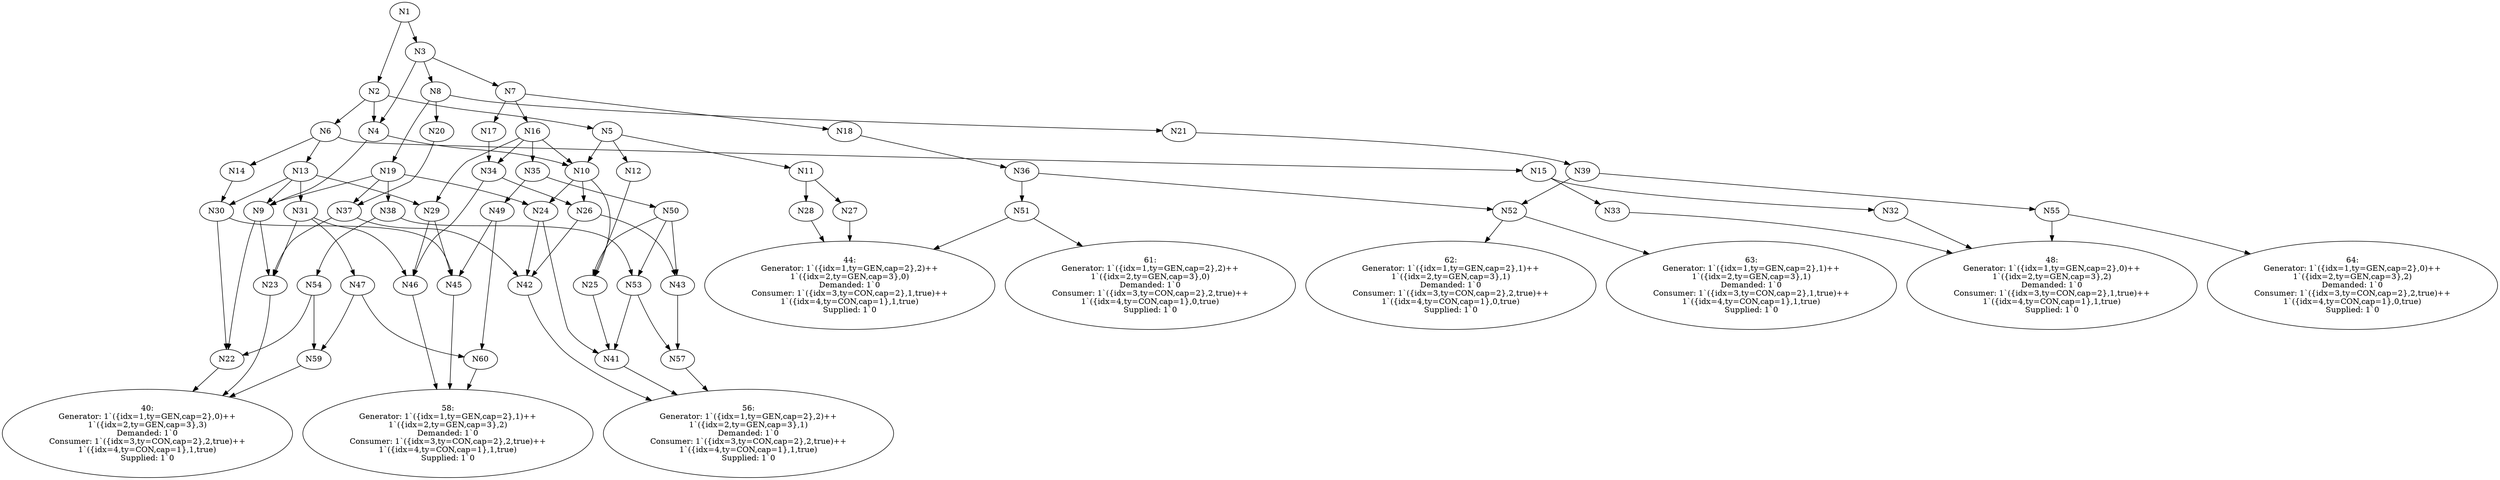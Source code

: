 digraph cpn_tools_graph {
  N40 [label="40:
Generator: 1`({idx=1,ty=GEN,cap=2},0)++
1`({idx=2,ty=GEN,cap=3},3)
Demanded: 1`0
Consumer: 1`({idx=3,ty=CON,cap=2},2,true)++
1`({idx=4,ty=CON,cap=1},1,true)
Supplied: 1`0
"];
  N44 [label="44:
Generator: 1`({idx=1,ty=GEN,cap=2},2)++
1`({idx=2,ty=GEN,cap=3},0)
Demanded: 1`0
Consumer: 1`({idx=3,ty=CON,cap=2},1,true)++
1`({idx=4,ty=CON,cap=1},1,true)
Supplied: 1`0
"];
  N48 [label="48:
Generator: 1`({idx=1,ty=GEN,cap=2},0)++
1`({idx=2,ty=GEN,cap=3},2)
Demanded: 1`0
Consumer: 1`({idx=3,ty=CON,cap=2},1,true)++
1`({idx=4,ty=CON,cap=1},1,true)
Supplied: 1`0
"];
  N56 [label="56:
Generator: 1`({idx=1,ty=GEN,cap=2},2)++
1`({idx=2,ty=GEN,cap=3},1)
Demanded: 1`0
Consumer: 1`({idx=3,ty=CON,cap=2},2,true)++
1`({idx=4,ty=CON,cap=1},1,true)
Supplied: 1`0
"];
  N58 [label="58:
Generator: 1`({idx=1,ty=GEN,cap=2},1)++
1`({idx=2,ty=GEN,cap=3},2)
Demanded: 1`0
Consumer: 1`({idx=3,ty=CON,cap=2},2,true)++
1`({idx=4,ty=CON,cap=1},1,true)
Supplied: 1`0
"];
  N61 [label="61:
Generator: 1`({idx=1,ty=GEN,cap=2},2)++
1`({idx=2,ty=GEN,cap=3},0)
Demanded: 1`0
Consumer: 1`({idx=3,ty=CON,cap=2},2,true)++
1`({idx=4,ty=CON,cap=1},0,true)
Supplied: 1`0
"];
  N62 [label="62:
Generator: 1`({idx=1,ty=GEN,cap=2},1)++
1`({idx=2,ty=GEN,cap=3},1)
Demanded: 1`0
Consumer: 1`({idx=3,ty=CON,cap=2},2,true)++
1`({idx=4,ty=CON,cap=1},0,true)
Supplied: 1`0
"];
  N63 [label="63:
Generator: 1`({idx=1,ty=GEN,cap=2},1)++
1`({idx=2,ty=GEN,cap=3},1)
Demanded: 1`0
Consumer: 1`({idx=3,ty=CON,cap=2},1,true)++
1`({idx=4,ty=CON,cap=1},1,true)
Supplied: 1`0
"];
  N64 [label="64:
Generator: 1`({idx=1,ty=GEN,cap=2},0)++
1`({idx=2,ty=GEN,cap=3},2)
Demanded: 1`0
Consumer: 1`({idx=3,ty=CON,cap=2},2,true)++
1`({idx=4,ty=CON,cap=1},0,true)
Supplied: 1`0
"];
  N1 -> N3 [  ];
  N1 -> N2 [  ];
  N10 -> N26 [  ];
  N10 -> N25 [  ];
  N10 -> N24 [  ];
  N11 -> N28 [  ];
  N11 -> N27 [  ];
  N12 -> N25 [  ];
  N13 -> N31 [  ];
  N13 -> N30 [  ];
  N13 -> N9 [  ];
  N13 -> N29 [  ];
  N14 -> N30 [  ];
  N15 -> N33 [  ];
  N15 -> N32 [  ];
  N16 -> N35 [  ];
  N16 -> N34 [  ];
  N16 -> N29 [  ];
  N16 -> N10 [  ];
  N17 -> N34 [  ];
  N18 -> N36 [  ];
  N19 -> N38 [  ];
  N19 -> N37 [  ];
  N19 -> N9 [  ];
  N19 -> N24 [  ];
  N2 -> N6 [  ];
  N2 -> N5 [  ];
  N2 -> N4 [  ];
  N20 -> N37 [  ];
  N21 -> N39 [  ];
  N22 -> N40 [  ];
  N23 -> N40 [  ];
  N24 -> N42 [  ];
  N24 -> N41 [  ];
  N25 -> N41 [  ];
  N26 -> N43 [  ];
  N26 -> N42 [  ];
  N27 -> N44 [  ];
  N28 -> N44 [  ];
  N29 -> N46 [  ];
  N29 -> N45 [  ];
  N3 -> N8 [  ];
  N3 -> N7 [  ];
  N3 -> N4 [  ];
  N30 -> N45 [  ];
  N30 -> N22 [  ];
  N31 -> N47 [  ];
  N31 -> N23 [  ];
  N31 -> N46 [  ];
  N32 -> N48 [  ];
  N33 -> N48 [  ];
  N34 -> N26 [  ];
  N34 -> N46 [  ];
  N35 -> N50 [  ];
  N35 -> N49 [  ];
  N36 -> N52 [  ];
  N36 -> N51 [  ];
  N37 -> N42 [  ];
  N37 -> N23 [  ];
  N38 -> N54 [  ];
  N38 -> N53 [  ];
  N39 -> N52 [  ];
  N39 -> N55 [  ];
  N4 -> N10 [  ];
  N4 -> N9 [  ];
  N41 -> N56 [  ];
  N42 -> N56 [  ];
  N43 -> N57 [  ];
  N45 -> N58 [  ];
  N46 -> N58 [  ];
  N47 -> N60 [  ];
  N47 -> N59 [  ];
  N49 -> N45 [  ];
  N49 -> N60 [  ];
  N5 -> N12 [  ];
  N5 -> N11 [  ];
  N5 -> N10 [  ];
  N50 -> N43 [  ];
  N50 -> N25 [  ];
  N50 -> N53 [  ];
  N51 -> N61 [  ];
  N51 -> N44 [  ];
  N52 -> N63 [  ];
  N52 -> N62 [  ];
  N53 -> N57 [  ];
  N53 -> N41 [  ];
  N54 -> N59 [  ];
  N54 -> N22 [  ];
  N55 -> N48 [  ];
  N55 -> N64 [  ];
  N57 -> N56 [  ];
  N59 -> N40 [  ];
  N6 -> N15 [  ];
  N6 -> N14 [  ];
  N6 -> N13 [  ];
  N60 -> N58 [  ];
  N7 -> N18 [  ];
  N7 -> N17 [  ];
  N7 -> N16 [  ];
  N8 -> N21 [  ];
  N8 -> N20 [  ];
  N8 -> N19 [  ];
  N9 -> N23 [  ];
  N9 -> N22 [  ];
}
